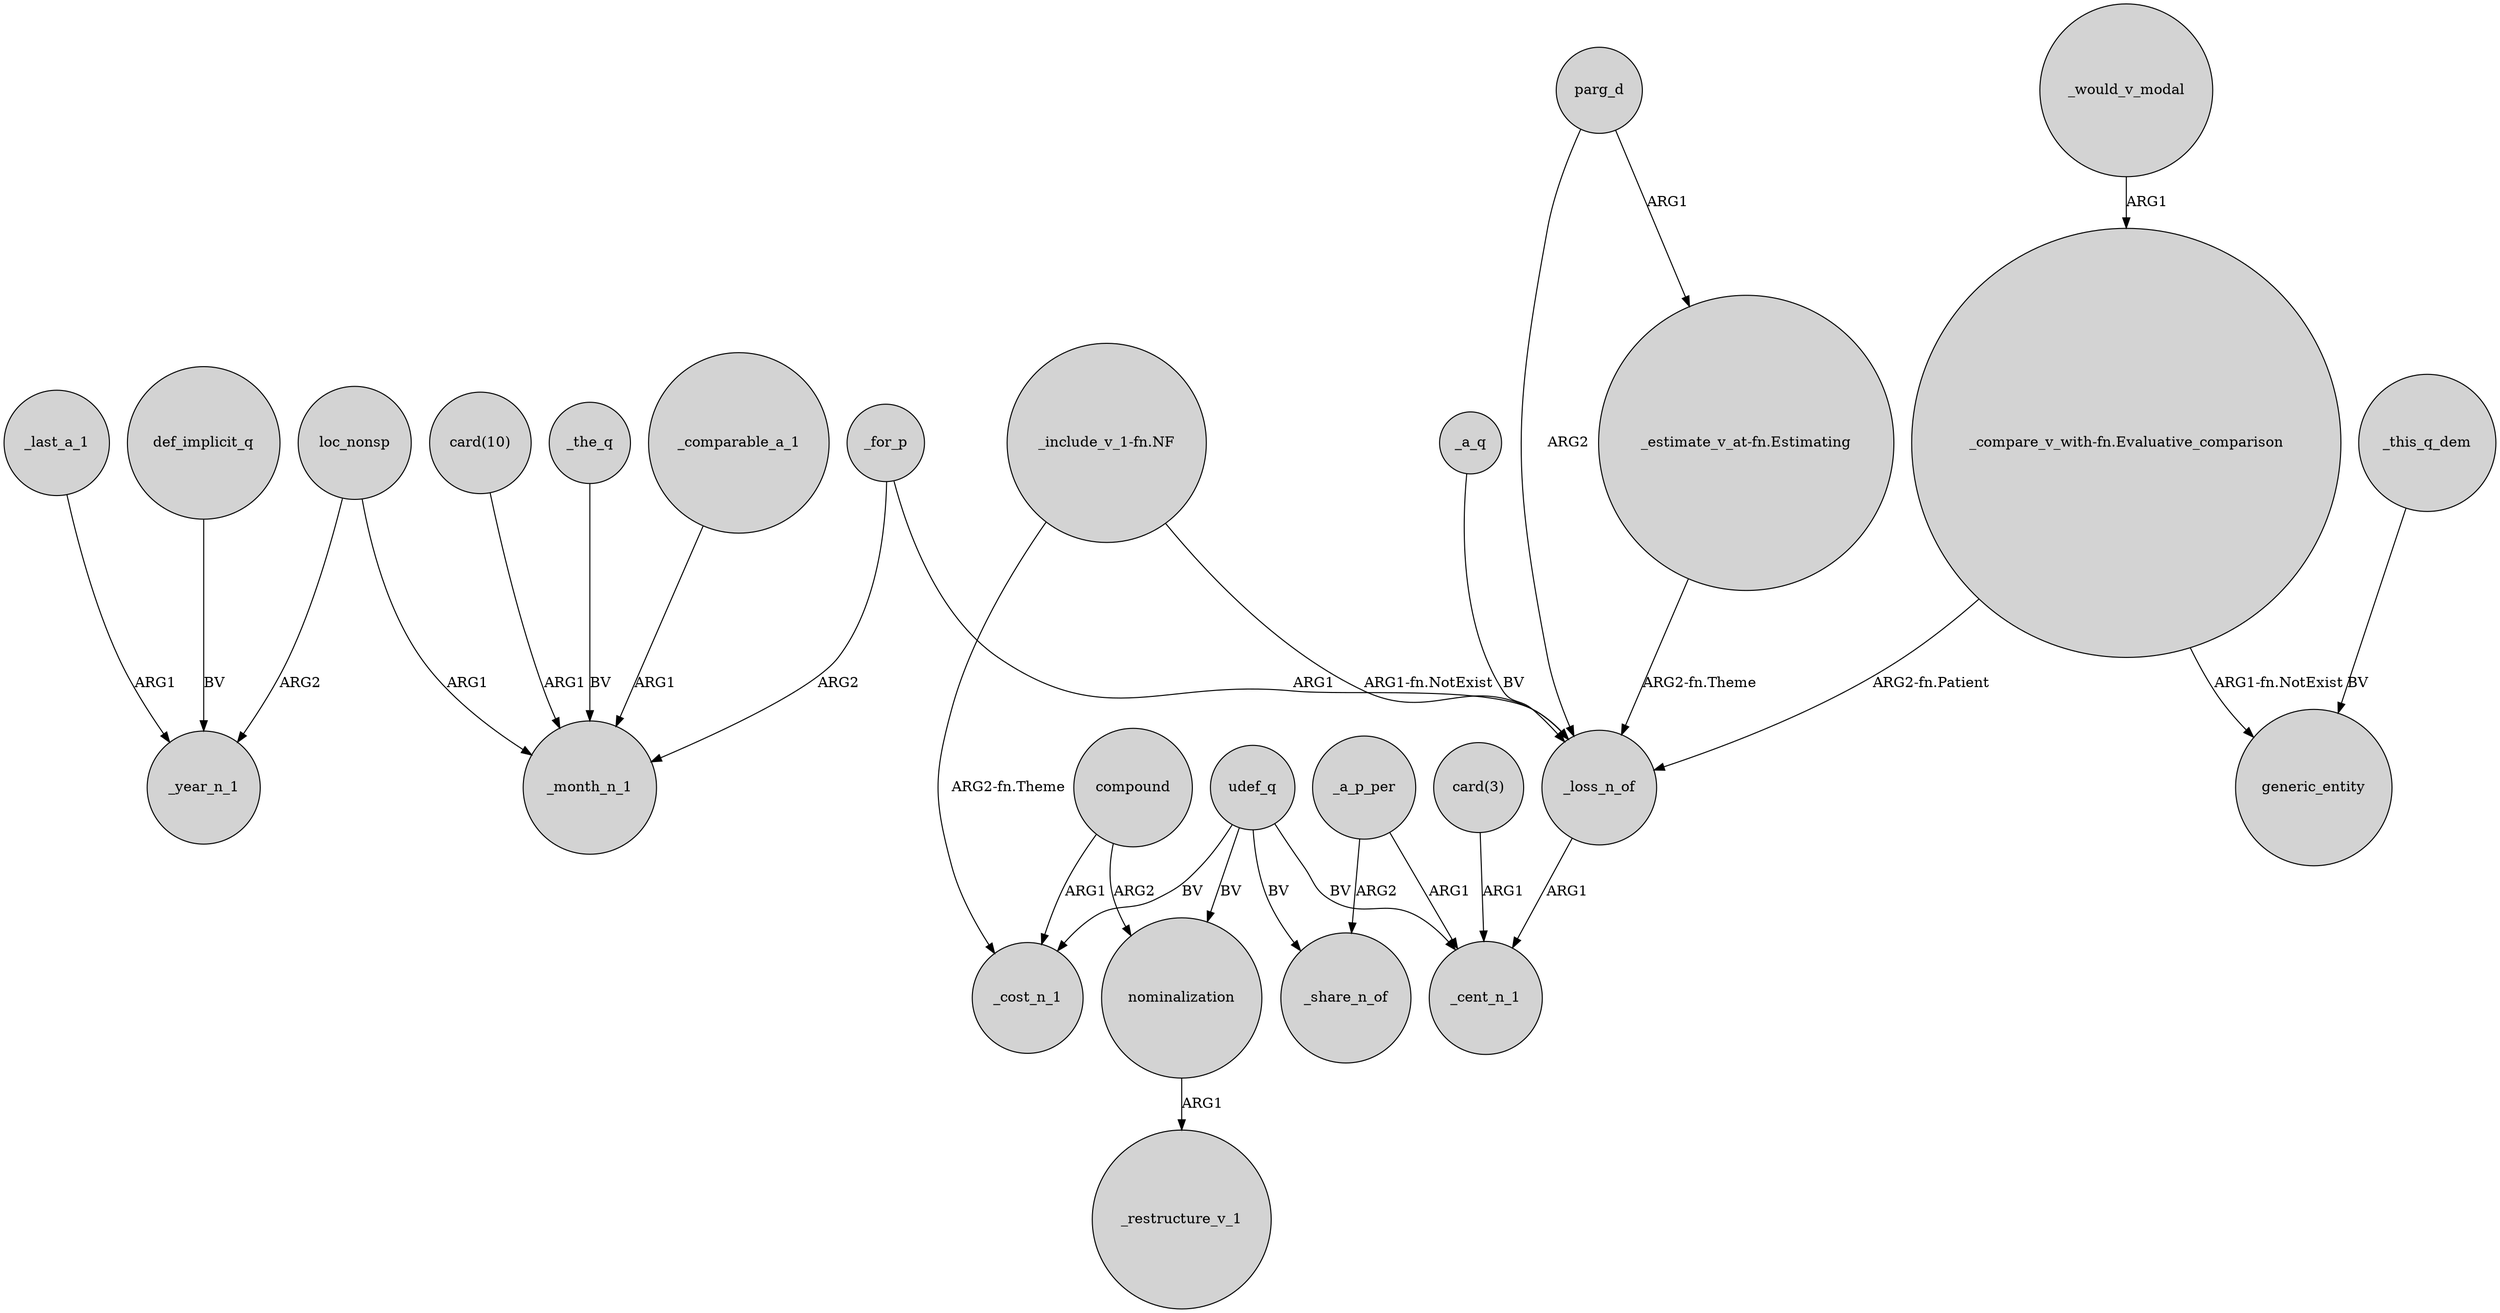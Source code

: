 digraph {
	node [shape=circle style=filled]
	_for_p -> _month_n_1 [label=ARG2]
	def_implicit_q -> _year_n_1 [label=BV]
	_a_q -> _loss_n_of [label=BV]
	loc_nonsp -> _month_n_1 [label=ARG1]
	"card(10)" -> _month_n_1 [label=ARG1]
	_a_p_per -> _share_n_of [label=ARG2]
	"_include_v_1-fn.NF" -> _loss_n_of [label="ARG1-fn.NotExist"]
	compound -> nominalization [label=ARG2]
	udef_q -> _cost_n_1 [label=BV]
	udef_q -> _cent_n_1 [label=BV]
	nominalization -> _restructure_v_1 [label=ARG1]
	_the_q -> _month_n_1 [label=BV]
	"_estimate_v_at-fn.Estimating" -> _loss_n_of [label="ARG2-fn.Theme"]
	parg_d -> _loss_n_of [label=ARG2]
	"card(3)" -> _cent_n_1 [label=ARG1]
	_this_q_dem -> generic_entity [label=BV]
	"_include_v_1-fn.NF" -> _cost_n_1 [label="ARG2-fn.Theme"]
	_for_p -> _loss_n_of [label=ARG1]
	_comparable_a_1 -> _month_n_1 [label=ARG1]
	loc_nonsp -> _year_n_1 [label=ARG2]
	_a_p_per -> _cent_n_1 [label=ARG1]
	_last_a_1 -> _year_n_1 [label=ARG1]
	compound -> _cost_n_1 [label=ARG1]
	udef_q -> nominalization [label=BV]
	udef_q -> _share_n_of [label=BV]
	parg_d -> "_estimate_v_at-fn.Estimating" [label=ARG1]
	"_compare_v_with-fn.Evaluative_comparison" -> generic_entity [label="ARG1-fn.NotExist"]
	_loss_n_of -> _cent_n_1 [label=ARG1]
	"_compare_v_with-fn.Evaluative_comparison" -> _loss_n_of [label="ARG2-fn.Patient"]
	_would_v_modal -> "_compare_v_with-fn.Evaluative_comparison" [label=ARG1]
}

